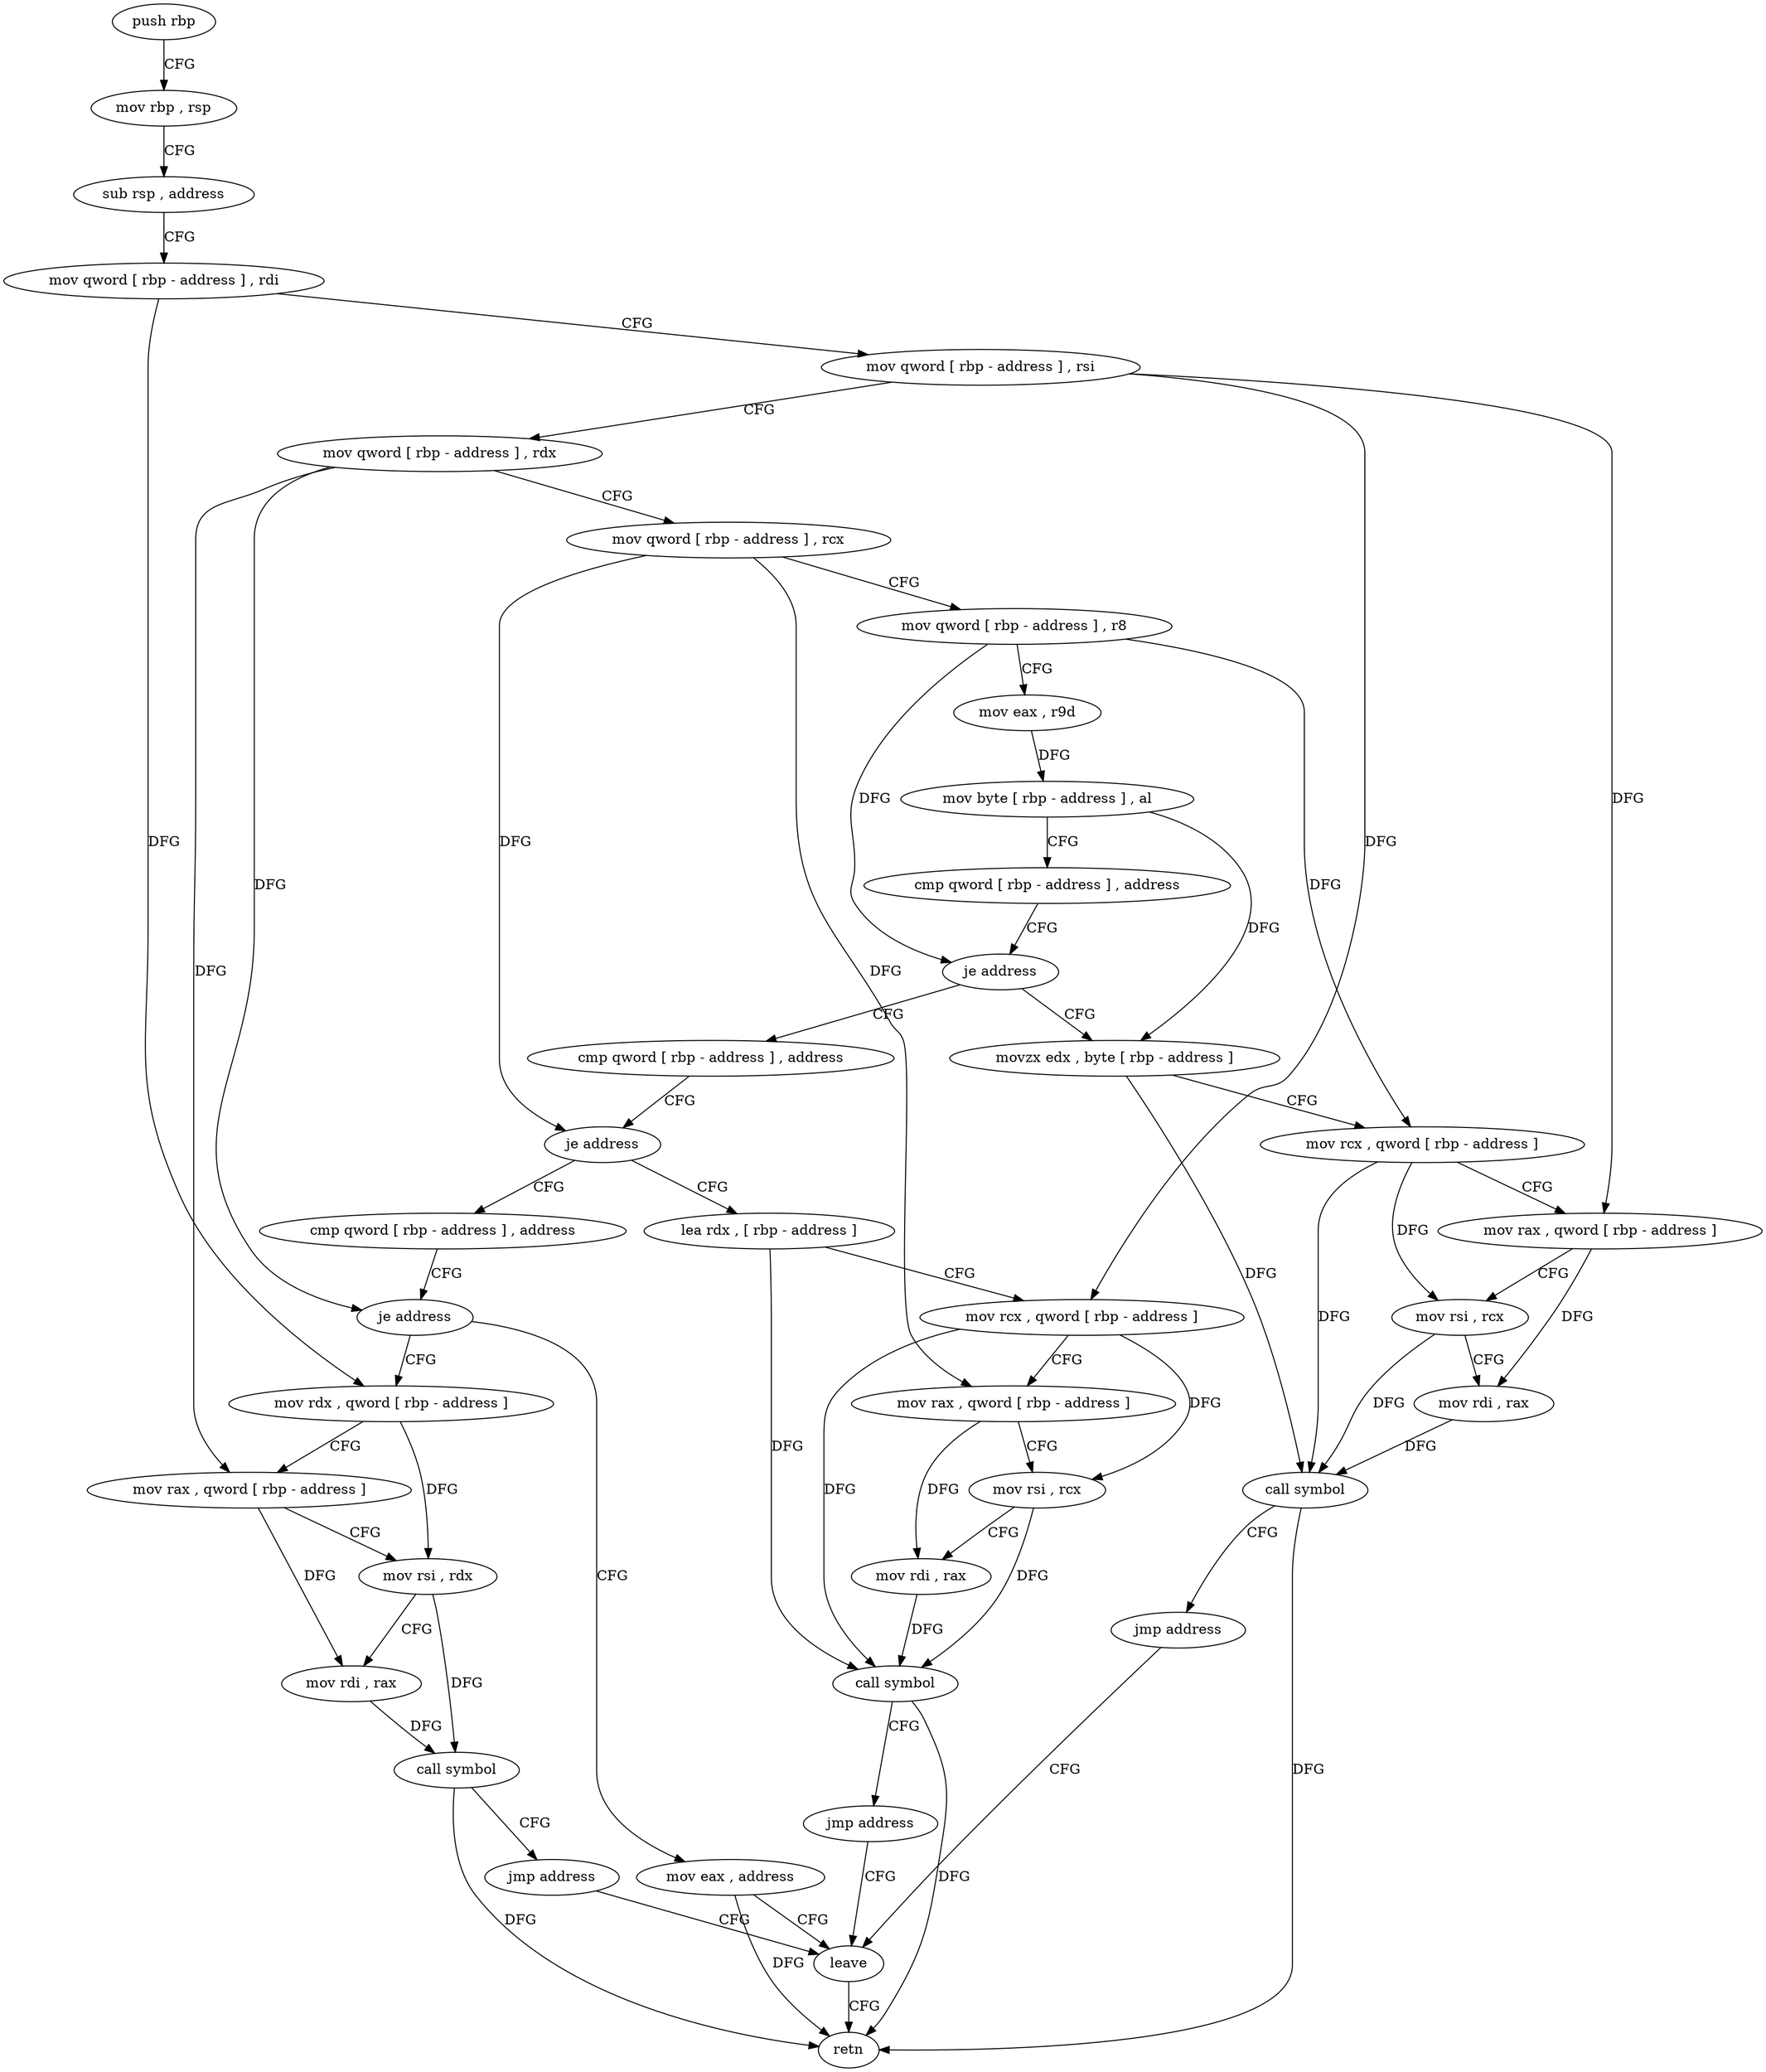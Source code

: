 digraph "func" {
"109261" [label = "push rbp" ]
"109262" [label = "mov rbp , rsp" ]
"109265" [label = "sub rsp , address" ]
"109269" [label = "mov qword [ rbp - address ] , rdi" ]
"109273" [label = "mov qword [ rbp - address ] , rsi" ]
"109277" [label = "mov qword [ rbp - address ] , rdx" ]
"109281" [label = "mov qword [ rbp - address ] , rcx" ]
"109285" [label = "mov qword [ rbp - address ] , r8" ]
"109289" [label = "mov eax , r9d" ]
"109292" [label = "mov byte [ rbp - address ] , al" ]
"109295" [label = "cmp qword [ rbp - address ] , address" ]
"109300" [label = "je address" ]
"109327" [label = "cmp qword [ rbp - address ] , address" ]
"109302" [label = "movzx edx , byte [ rbp - address ]" ]
"109332" [label = "je address" ]
"109359" [label = "cmp qword [ rbp - address ] , address" ]
"109334" [label = "lea rdx , [ rbp - address ]" ]
"109306" [label = "mov rcx , qword [ rbp - address ]" ]
"109310" [label = "mov rax , qword [ rbp - address ]" ]
"109314" [label = "mov rsi , rcx" ]
"109317" [label = "mov rdi , rax" ]
"109320" [label = "call symbol" ]
"109325" [label = "jmp address" ]
"109392" [label = "leave" ]
"109364" [label = "je address" ]
"109387" [label = "mov eax , address" ]
"109366" [label = "mov rdx , qword [ rbp - address ]" ]
"109338" [label = "mov rcx , qword [ rbp - address ]" ]
"109342" [label = "mov rax , qword [ rbp - address ]" ]
"109346" [label = "mov rsi , rcx" ]
"109349" [label = "mov rdi , rax" ]
"109352" [label = "call symbol" ]
"109357" [label = "jmp address" ]
"109393" [label = "retn" ]
"109370" [label = "mov rax , qword [ rbp - address ]" ]
"109374" [label = "mov rsi , rdx" ]
"109377" [label = "mov rdi , rax" ]
"109380" [label = "call symbol" ]
"109385" [label = "jmp address" ]
"109261" -> "109262" [ label = "CFG" ]
"109262" -> "109265" [ label = "CFG" ]
"109265" -> "109269" [ label = "CFG" ]
"109269" -> "109273" [ label = "CFG" ]
"109269" -> "109366" [ label = "DFG" ]
"109273" -> "109277" [ label = "CFG" ]
"109273" -> "109310" [ label = "DFG" ]
"109273" -> "109338" [ label = "DFG" ]
"109277" -> "109281" [ label = "CFG" ]
"109277" -> "109364" [ label = "DFG" ]
"109277" -> "109370" [ label = "DFG" ]
"109281" -> "109285" [ label = "CFG" ]
"109281" -> "109332" [ label = "DFG" ]
"109281" -> "109342" [ label = "DFG" ]
"109285" -> "109289" [ label = "CFG" ]
"109285" -> "109300" [ label = "DFG" ]
"109285" -> "109306" [ label = "DFG" ]
"109289" -> "109292" [ label = "DFG" ]
"109292" -> "109295" [ label = "CFG" ]
"109292" -> "109302" [ label = "DFG" ]
"109295" -> "109300" [ label = "CFG" ]
"109300" -> "109327" [ label = "CFG" ]
"109300" -> "109302" [ label = "CFG" ]
"109327" -> "109332" [ label = "CFG" ]
"109302" -> "109306" [ label = "CFG" ]
"109302" -> "109320" [ label = "DFG" ]
"109332" -> "109359" [ label = "CFG" ]
"109332" -> "109334" [ label = "CFG" ]
"109359" -> "109364" [ label = "CFG" ]
"109334" -> "109338" [ label = "CFG" ]
"109334" -> "109352" [ label = "DFG" ]
"109306" -> "109310" [ label = "CFG" ]
"109306" -> "109314" [ label = "DFG" ]
"109306" -> "109320" [ label = "DFG" ]
"109310" -> "109314" [ label = "CFG" ]
"109310" -> "109317" [ label = "DFG" ]
"109314" -> "109317" [ label = "CFG" ]
"109314" -> "109320" [ label = "DFG" ]
"109317" -> "109320" [ label = "DFG" ]
"109320" -> "109325" [ label = "CFG" ]
"109320" -> "109393" [ label = "DFG" ]
"109325" -> "109392" [ label = "CFG" ]
"109392" -> "109393" [ label = "CFG" ]
"109364" -> "109387" [ label = "CFG" ]
"109364" -> "109366" [ label = "CFG" ]
"109387" -> "109392" [ label = "CFG" ]
"109387" -> "109393" [ label = "DFG" ]
"109366" -> "109370" [ label = "CFG" ]
"109366" -> "109374" [ label = "DFG" ]
"109338" -> "109342" [ label = "CFG" ]
"109338" -> "109346" [ label = "DFG" ]
"109338" -> "109352" [ label = "DFG" ]
"109342" -> "109346" [ label = "CFG" ]
"109342" -> "109349" [ label = "DFG" ]
"109346" -> "109349" [ label = "CFG" ]
"109346" -> "109352" [ label = "DFG" ]
"109349" -> "109352" [ label = "DFG" ]
"109352" -> "109357" [ label = "CFG" ]
"109352" -> "109393" [ label = "DFG" ]
"109357" -> "109392" [ label = "CFG" ]
"109370" -> "109374" [ label = "CFG" ]
"109370" -> "109377" [ label = "DFG" ]
"109374" -> "109377" [ label = "CFG" ]
"109374" -> "109380" [ label = "DFG" ]
"109377" -> "109380" [ label = "DFG" ]
"109380" -> "109385" [ label = "CFG" ]
"109380" -> "109393" [ label = "DFG" ]
"109385" -> "109392" [ label = "CFG" ]
}
